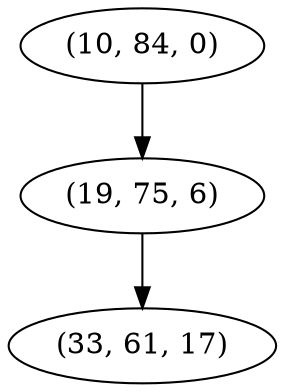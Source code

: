 digraph tree {
    "(10, 84, 0)";
    "(19, 75, 6)";
    "(33, 61, 17)";
    "(10, 84, 0)" -> "(19, 75, 6)";
    "(19, 75, 6)" -> "(33, 61, 17)";
}
